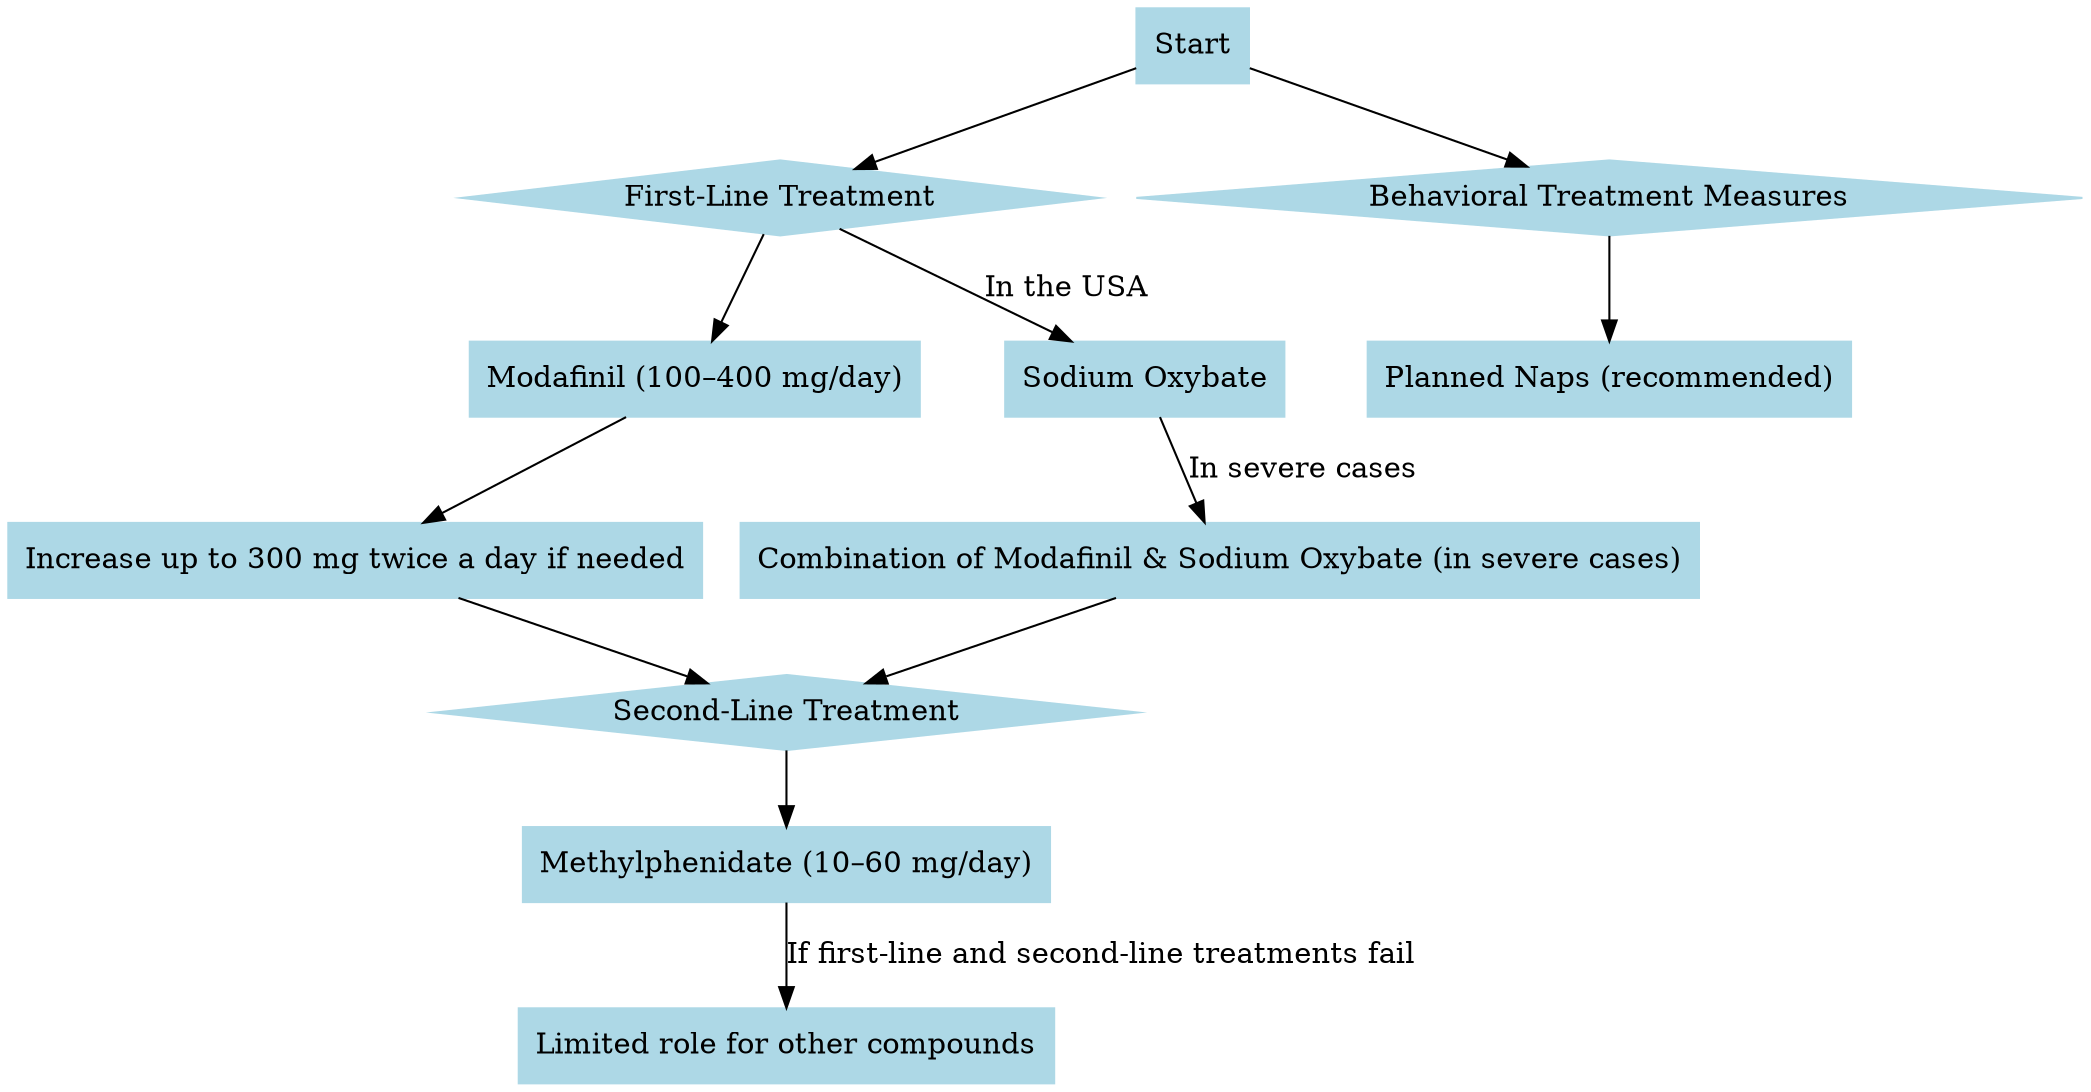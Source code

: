 digraph G {
  node [shape=box, style=filled, color=lightblue];

  Start [label="Start"];
  FirstLine [label="First-Line Treatment",shape="diamond"];
  Modafinil [label="Modafinil (100–400 mg/day)"];
  ModafinilIncrease [label="Increase up to 300 mg twice a day if needed"];
  
  SecondLine [label="Second-Line Treatment",shape="diamond"];
  Methylphenidate [label="Methylphenidate (10–60 mg/day)"];
  
  SodiumOxybate [label="Sodium Oxybate"];
  Combination [label="Combination of Modafinil & Sodium Oxybate (in severe cases)"];
  
  OtherCompounds [label="Limited role for other compounds"];
  
  BehavioralTreatment [label="Behavioral Treatment Measures", shape="diamond"];
  PlannedNaps [label="Planned Naps (recommended)"];
 
  Start -> FirstLine;
  FirstLine -> Modafinil;
  Modafinil -> ModafinilIncrease;
 
  ModafinilIncrease -> SecondLine;
  SecondLine -> Methylphenidate;
  Methylphenidate -> OtherCompounds [label="If first-line and second-line treatments fail"];
  FirstLine -> SodiumOxybate [label="In the USA"];
  SodiumOxybate -> Combination [label="In severe cases"];
  Combination -> SecondLine;
  
  Start -> BehavioralTreatment;
  BehavioralTreatment -> PlannedNaps;

}
